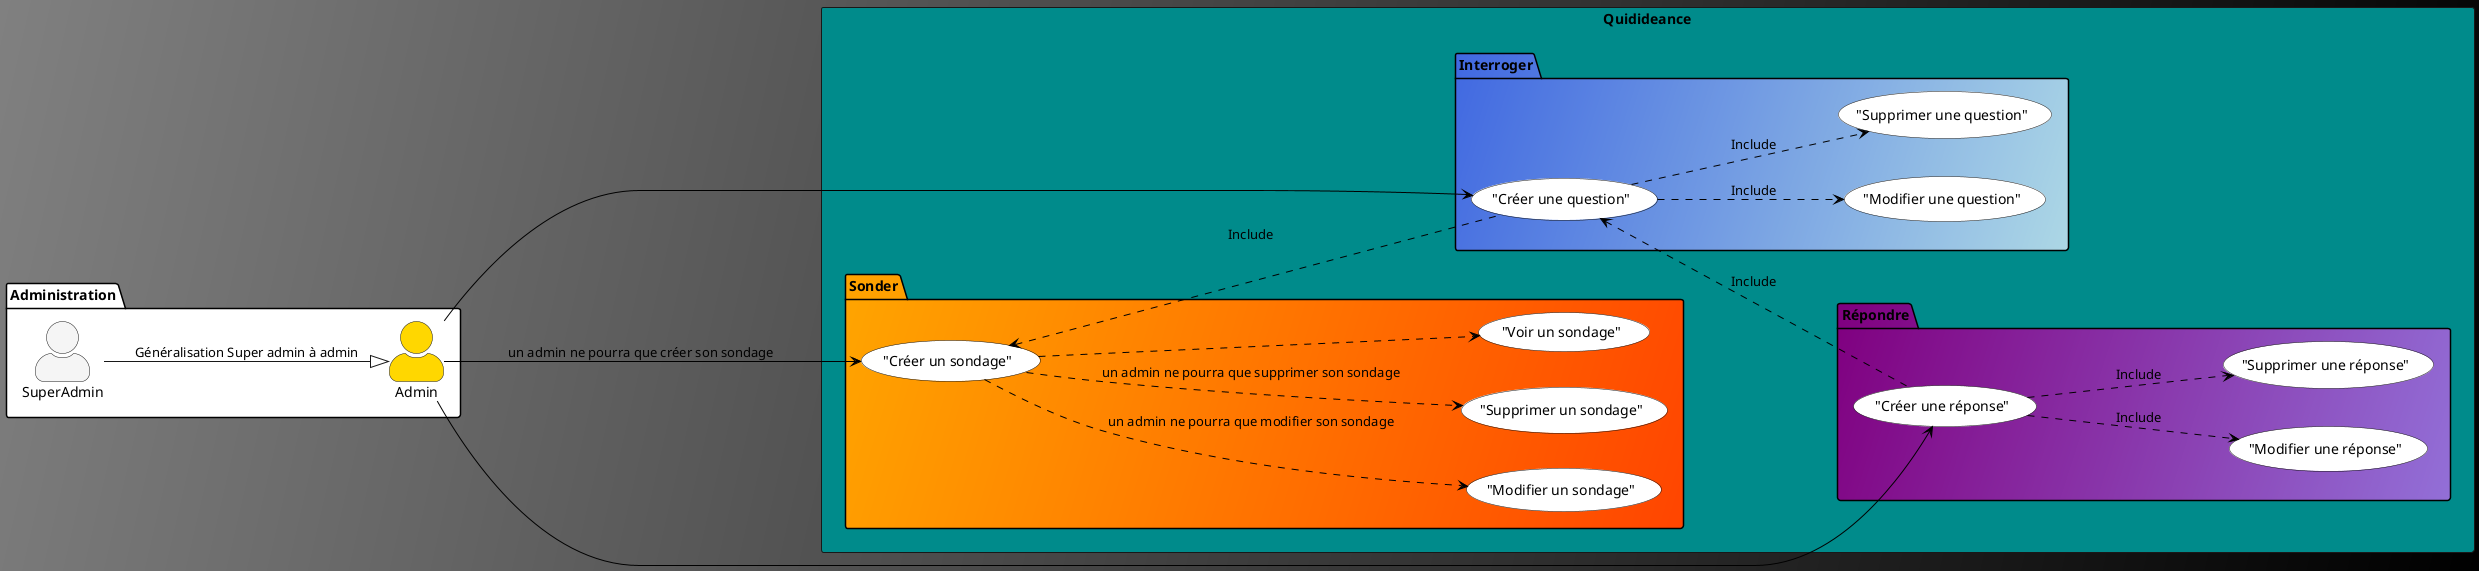@startuml Codecouleur
left to right direction
skinparam actorStyle awesome
skinparam backgroundcolor Grey/Black
skinparam classBackgroundColor Wheat|CornflowerBlue
package Administration #White{
    actor Admin as ADMIN #Gold
    actor SuperAdmin as SUPADMIN #WhiteSmoke
}


Rectangle Quidideance #DarkCyan {

 
package Interroger #RoyalBlue/LightBlue {

    ("Créer une question") as INTNEW #White
    ("Modifier une question") as INTEDIT #White
    ("Supprimer une question") as INTDELETE #White
}
package Sonder #Orange/OrangeRed {

    ("Créer un sondage") as SONNEW #White
    ("Modifier un sondage") as SONEDIT #White 
    ("Supprimer un sondage") as SONDELETE #White
    ("Voir un sondage") as SONSHOW #White
}

package Répondre #Purple/MediumPurple {

    ("Créer une réponse") as REPNEW #White
    ("Modifier une réponse") as REPEDIT #White
    ("Supprimer une réponse") as REPDELETE #White
}

    SUPADMIN--|> ADMIN : Généralisation Super admin à admin

    ADMIN--->SONNEW #Black : un admin ne pourra que créer son sondage
    SONNEW-..>SONEDIT #Black : un admin ne pourra que modifier son sondage
    SONNEW-..>SONDELETE #Black : un admin ne pourra que supprimer son sondage
    SONNEW-..>SONSHOW #Black   

    ADMIN--->INTNEW #Black
    INTNEW-..>INTEDIT #Black : Include
    INTNEW-..>INTDELETE #Black : Include
  

    ADMIN--->REPNEW #Black
    REPNEW-..>REPEDIT #Black : Include
    REPNEW-..>REPDELETE #Black : Include
    
    SONNEW<..-INTNEW #Black : Include
    INTNEW<..-REPNEW #Black : Include
    
    
    
    
    



      
    
  
}

@enduml
